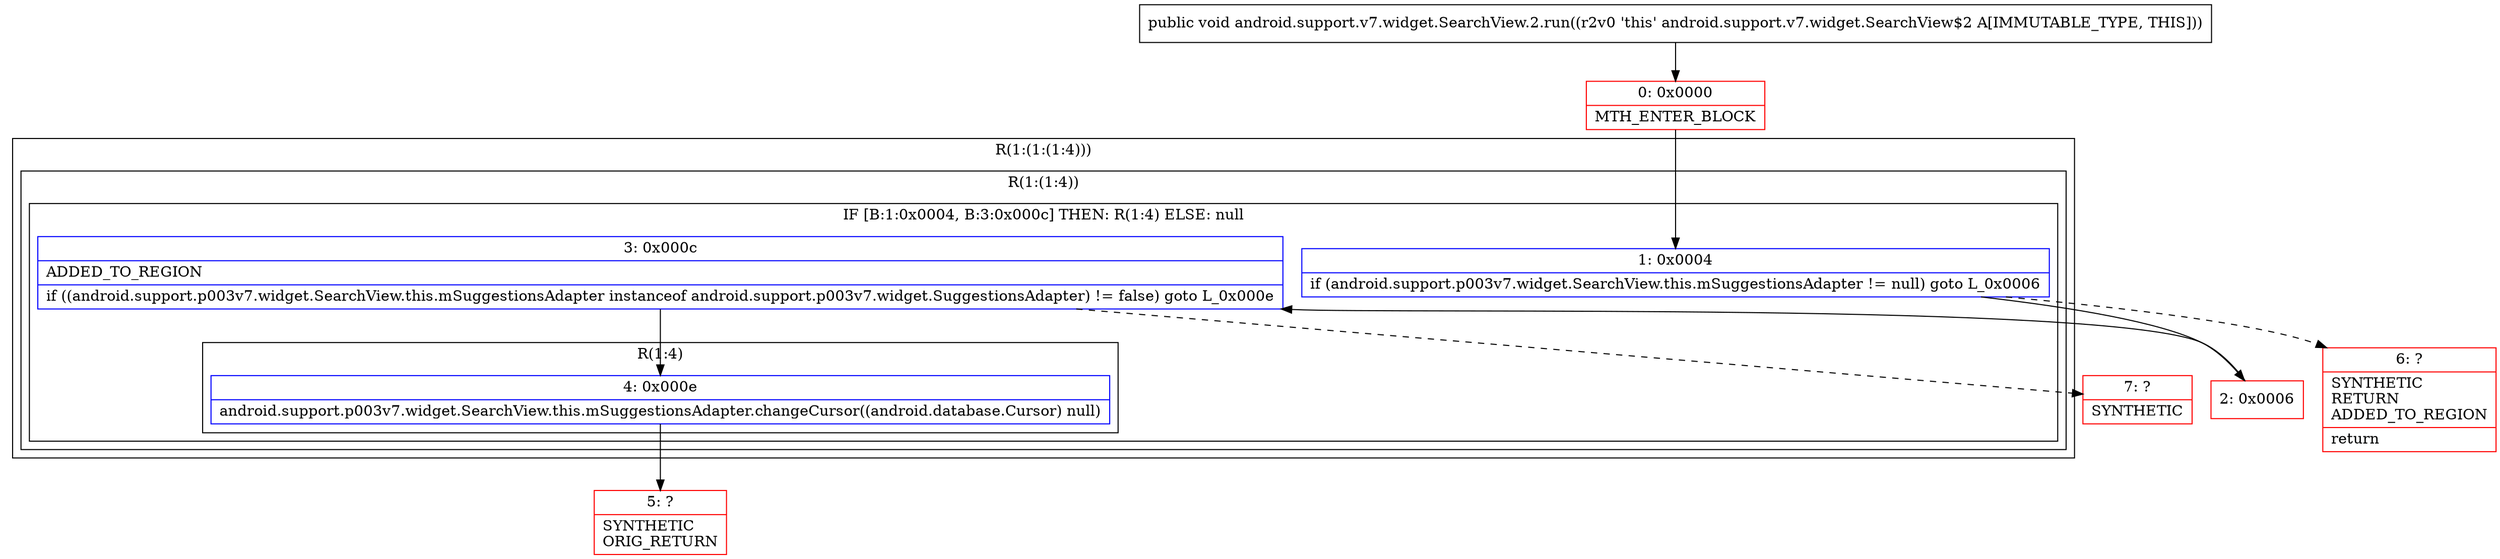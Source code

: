 digraph "CFG forandroid.support.v7.widget.SearchView.2.run()V" {
subgraph cluster_Region_1201108267 {
label = "R(1:(1:(1:4)))";
node [shape=record,color=blue];
subgraph cluster_Region_270365899 {
label = "R(1:(1:4))";
node [shape=record,color=blue];
subgraph cluster_IfRegion_1937838767 {
label = "IF [B:1:0x0004, B:3:0x000c] THEN: R(1:4) ELSE: null";
node [shape=record,color=blue];
Node_1 [shape=record,label="{1\:\ 0x0004|if (android.support.p003v7.widget.SearchView.this.mSuggestionsAdapter != null) goto L_0x0006\l}"];
Node_3 [shape=record,label="{3\:\ 0x000c|ADDED_TO_REGION\l|if ((android.support.p003v7.widget.SearchView.this.mSuggestionsAdapter instanceof android.support.p003v7.widget.SuggestionsAdapter) != false) goto L_0x000e\l}"];
subgraph cluster_Region_784123673 {
label = "R(1:4)";
node [shape=record,color=blue];
Node_4 [shape=record,label="{4\:\ 0x000e|android.support.p003v7.widget.SearchView.this.mSuggestionsAdapter.changeCursor((android.database.Cursor) null)\l}"];
}
}
}
}
Node_0 [shape=record,color=red,label="{0\:\ 0x0000|MTH_ENTER_BLOCK\l}"];
Node_2 [shape=record,color=red,label="{2\:\ 0x0006}"];
Node_5 [shape=record,color=red,label="{5\:\ ?|SYNTHETIC\lORIG_RETURN\l}"];
Node_6 [shape=record,color=red,label="{6\:\ ?|SYNTHETIC\lRETURN\lADDED_TO_REGION\l|return\l}"];
Node_7 [shape=record,color=red,label="{7\:\ ?|SYNTHETIC\l}"];
MethodNode[shape=record,label="{public void android.support.v7.widget.SearchView.2.run((r2v0 'this' android.support.v7.widget.SearchView$2 A[IMMUTABLE_TYPE, THIS])) }"];
MethodNode -> Node_0;
Node_1 -> Node_2;
Node_1 -> Node_6[style=dashed];
Node_3 -> Node_4;
Node_3 -> Node_7[style=dashed];
Node_4 -> Node_5;
Node_0 -> Node_1;
Node_2 -> Node_3;
}


